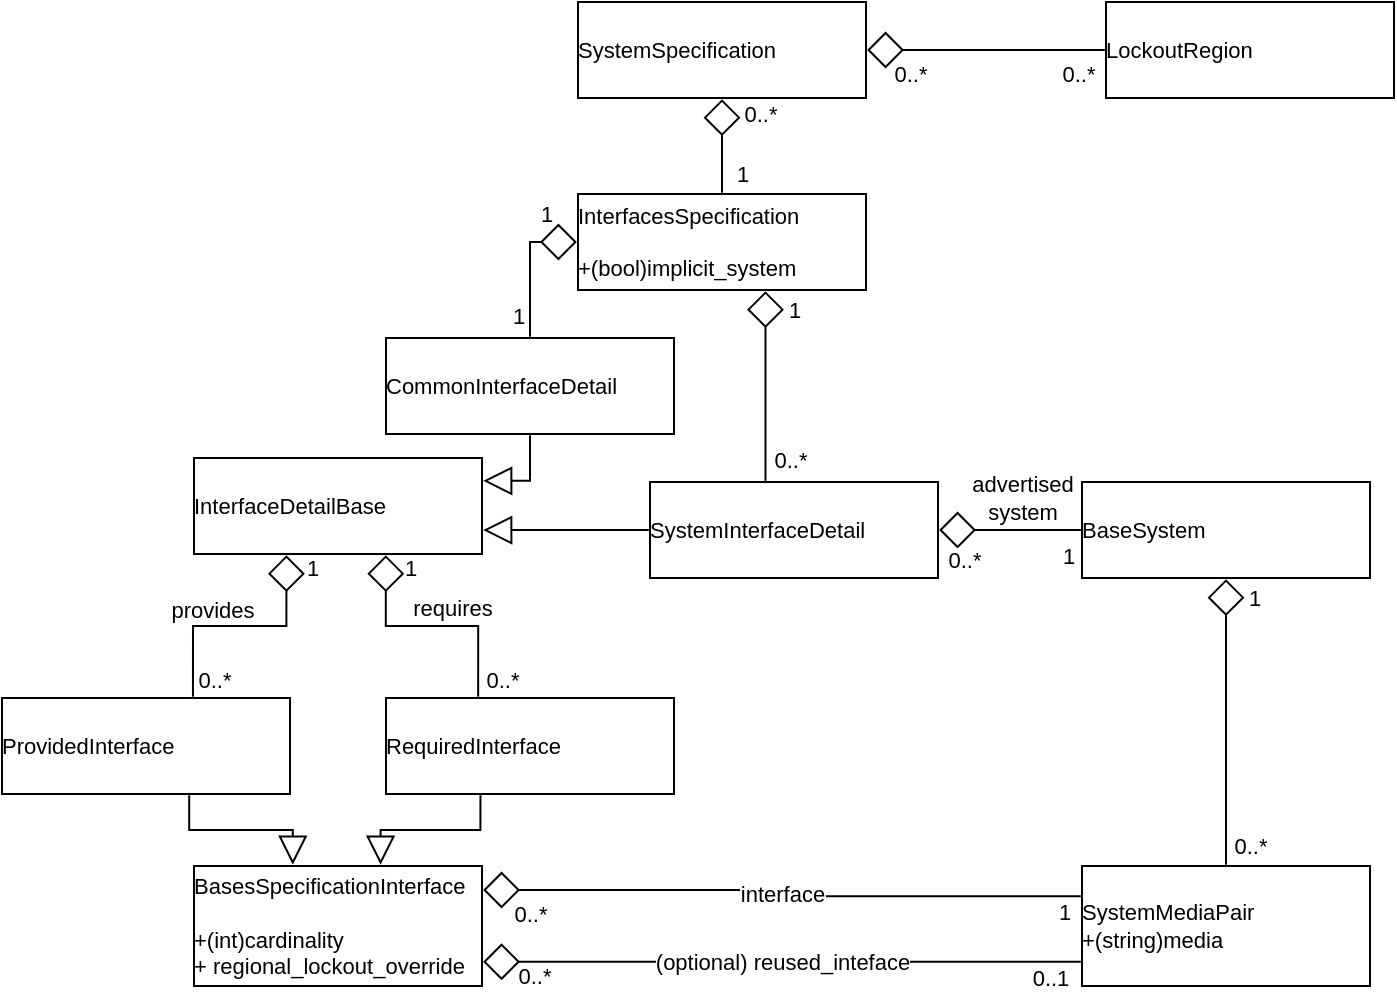 <mxfile version="14.2.4" type="device"><diagram id="UnpIyYflgCGFoDNCtXwu" name="Page-1"><mxGraphModel dx="342" dy="339" grid="1" gridSize="10" guides="1" tooltips="1" connect="1" arrows="1" fold="1" page="1" pageScale="1" pageWidth="850" pageHeight="1100" math="0" shadow="0"><root><mxCell id="0"/><mxCell id="1" parent="0"/><mxCell id="h4xNmKbroEOGANEQdTEj-1" value="SystemSpecification" style="html=1;overflow=block;blockSpacing=1;whiteSpace=wrap;whiteSpace=wrap;fontSize=11;fontColor=#000000;whiteSpace=wrap;fontFamily=Helvetica;align=left;spacing=0;" vertex="1" parent="1"><mxGeometry x="384" y="144" width="144" height="48" as="geometry"/></mxCell><mxCell id="h4xNmKbroEOGANEQdTEj-2" value="InterfacesSpecification&#10;&#10;+(bool)implicit_system" style="html=1;overflow=block;blockSpacing=1;whiteSpace=wrap;whiteSpace=wrap;fontSize=11;fontColor=#000000;whiteSpace=wrap;fontFamily=Helvetica;align=left;spacing=0;" vertex="1" parent="1"><mxGeometry x="384" y="240" width="144" height="48" as="geometry"/></mxCell><UserObject label="" lucidchartObjectId="zIdzppiSedmI" id="h4xNmKbroEOGANEQdTEj-3"><mxCell style="html=1;jettySize=18;whiteSpace=wrap;fontSize=11;fontFamily=Helvetica;rounded=1;arcSize=0;edgeStyle=orthogonalEdgeStyle;startArrow=diamond;startFill=0;startSize=16;;endArrow=none;;exitX=0.5;exitY=1.013;exitPerimeter=0;entryX=0.5;entryY=-0.012;entryPerimeter=0;" edge="1" parent="1" source="h4xNmKbroEOGANEQdTEj-1" target="h4xNmKbroEOGANEQdTEj-2" treatAsSingle="0"><mxGeometry width="100" height="100" relative="1" as="geometry"><Array as="points"/></mxGeometry></mxCell></UserObject><mxCell id="h4xNmKbroEOGANEQdTEj-4" value="  0..*" style="text;html=1;resizable=0;labelBackgroundColor=#ffffff;align=center;verticalAlign=middle;;fontSize=11;" vertex="1" parent="h4xNmKbroEOGANEQdTEj-3"><mxGeometry x="-0.848" relative="1" as="geometry"><mxPoint x="19" y="3.95" as="offset"/></mxGeometry></mxCell><mxCell id="h4xNmKbroEOGANEQdTEj-5" value="1" style="text;html=1;resizable=0;labelBackgroundColor=#ffffff;align=center;verticalAlign=middle;;fontSize=11;" vertex="1" parent="h4xNmKbroEOGANEQdTEj-3"><mxGeometry x="1" relative="1" as="geometry"><mxPoint x="10" y="-9.48" as="offset"/></mxGeometry></mxCell><mxCell id="h4xNmKbroEOGANEQdTEj-6" value="SystemInterfaceDetail" style="html=1;overflow=block;blockSpacing=1;whiteSpace=wrap;whiteSpace=wrap;fontSize=11;fontColor=#000000;whiteSpace=wrap;fontFamily=Helvetica;align=left;spacing=0;" vertex="1" parent="1"><mxGeometry x="420" y="384" width="144" height="48" as="geometry"/></mxCell><UserObject label="" lucidchartObjectId="6IdzciadtZL6" id="h4xNmKbroEOGANEQdTEj-7"><mxCell style="html=1;jettySize=18;whiteSpace=wrap;fontSize=11;fontFamily=Helvetica;rounded=1;arcSize=0;edgeStyle=orthogonalEdgeStyle;startArrow=diamond;startFill=0;startSize=16;;endArrow=none;;exitX=0.651;exitY=1.013;exitPerimeter=0;entryX=0.401;entryY=-0.012;entryPerimeter=0;" edge="1" parent="1" source="h4xNmKbroEOGANEQdTEj-2" target="h4xNmKbroEOGANEQdTEj-6" treatAsSingle="0"><mxGeometry width="100" height="100" relative="1" as="geometry"><Array as="points"/></mxGeometry></mxCell></UserObject><mxCell id="h4xNmKbroEOGANEQdTEj-8" value="  1" style="text;html=1;resizable=0;labelBackgroundColor=#ffffff;align=center;verticalAlign=middle;;fontSize=11;" vertex="1" parent="h4xNmKbroEOGANEQdTEj-7"><mxGeometry x="-0.642" relative="1" as="geometry"><mxPoint x="14.26" y="-7.77" as="offset"/></mxGeometry></mxCell><mxCell id="h4xNmKbroEOGANEQdTEj-9" value="0..*" style="text;html=1;resizable=0;labelBackgroundColor=#ffffff;align=center;verticalAlign=middle;;fontSize=11;" vertex="1" parent="h4xNmKbroEOGANEQdTEj-7"><mxGeometry x="1" relative="1" as="geometry"><mxPoint x="12.26" y="-10.48" as="offset"/></mxGeometry></mxCell><mxCell id="h4xNmKbroEOGANEQdTEj-10" value="BaseSystem" style="html=1;overflow=block;blockSpacing=1;whiteSpace=wrap;whiteSpace=wrap;fontSize=11;fontColor=#000000;whiteSpace=wrap;fontFamily=Helvetica;align=left;spacing=0;" vertex="1" parent="1"><mxGeometry x="636" y="384" width="144" height="48" as="geometry"/></mxCell><UserObject label="" lucidchartObjectId="LMdzZ3IP7iQA" id="h4xNmKbroEOGANEQdTEj-11"><mxCell style="html=1;jettySize=18;whiteSpace=wrap;fontSize=11;fontFamily=Helvetica;rounded=1;arcSize=0;edgeStyle=orthogonalEdgeStyle;startArrow=none;;endArrow=diamond;endFill=0;endSize=16;;exitX=-0.004;exitY=0.5;exitPerimeter=0;entryX=1.004;entryY=0.5;entryPerimeter=0;" edge="1" parent="1" source="h4xNmKbroEOGANEQdTEj-10" target="h4xNmKbroEOGANEQdTEj-6" treatAsSingle="0"><mxGeometry width="100" height="100" relative="1" as="geometry"><Array as="points"/></mxGeometry></mxCell></UserObject><mxCell id="h4xNmKbroEOGANEQdTEj-12" value="advertised&#10;system" style="text;html=1;resizable=0;labelBackgroundColor=#ffffff;align=center;verticalAlign=middle;fontColor=#000000;;fontSize=11;" vertex="1" parent="h4xNmKbroEOGANEQdTEj-11"><mxGeometry x="-0.161" relative="1" as="geometry"><mxPoint y="-16" as="offset"/></mxGeometry></mxCell><mxCell id="h4xNmKbroEOGANEQdTEj-13" value="1" style="text;html=1;resizable=0;labelBackgroundColor=#ffffff;align=center;verticalAlign=middle;;fontSize=11;" vertex="1" parent="h4xNmKbroEOGANEQdTEj-11"><mxGeometry x="-1" relative="1" as="geometry"><mxPoint x="-7" y="13" as="offset"/></mxGeometry></mxCell><mxCell id="h4xNmKbroEOGANEQdTEj-14" value="    0..*" style="text;html=1;resizable=0;labelBackgroundColor=#ffffff;align=center;verticalAlign=middle;;fontSize=11;" vertex="1" parent="h4xNmKbroEOGANEQdTEj-11"><mxGeometry x="1" relative="1" as="geometry"><mxPoint x="12.43" y="15" as="offset"/></mxGeometry></mxCell><mxCell id="h4xNmKbroEOGANEQdTEj-15" value="InterfaceDetailBase" style="html=1;overflow=block;blockSpacing=1;whiteSpace=wrap;whiteSpace=wrap;fontSize=11;fontColor=#000000;whiteSpace=wrap;fontFamily=Helvetica;align=left;spacing=0;" vertex="1" parent="1"><mxGeometry x="192" y="372" width="144" height="48" as="geometry"/></mxCell><UserObject label="" lucidchartObjectId="ONdzjwCScQRd" id="h4xNmKbroEOGANEQdTEj-16"><mxCell style="html=1;jettySize=18;whiteSpace=wrap;fontSize=11;fontFamily=Helvetica;rounded=1;arcSize=0;edgeStyle=orthogonalEdgeStyle;startArrow=none;;endArrow=block;endFill=0;endSize=12;;exitX=-0.004;exitY=0.5;exitPerimeter=0;entryX=1.004;entryY=0.751;entryPerimeter=0;" edge="1" parent="1" source="h4xNmKbroEOGANEQdTEj-6" target="h4xNmKbroEOGANEQdTEj-15"><mxGeometry width="100" height="100" relative="1" as="geometry"><Array as="points"/></mxGeometry></mxCell></UserObject><mxCell id="h4xNmKbroEOGANEQdTEj-17" value="ProvidedInterface" style="html=1;overflow=block;blockSpacing=1;whiteSpace=wrap;whiteSpace=wrap;fontSize=11;fontColor=#000000;whiteSpace=wrap;fontFamily=Helvetica;align=left;spacing=0;" vertex="1" parent="1"><mxGeometry x="96" y="492" width="144" height="48" as="geometry"/></mxCell><mxCell id="h4xNmKbroEOGANEQdTEj-18" value="RequiredInterface" style="html=1;overflow=block;blockSpacing=1;whiteSpace=wrap;whiteSpace=wrap;fontSize=11;fontColor=#000000;whiteSpace=wrap;fontFamily=Helvetica;align=left;spacing=0;" vertex="1" parent="1"><mxGeometry x="288" y="492" width="144" height="48" as="geometry"/></mxCell><mxCell id="h4xNmKbroEOGANEQdTEj-19" value="BasesSpecificationInterface&#10;&#10;+(int)cardinality&#10;+ regional_lockout_override" style="html=1;overflow=block;blockSpacing=1;whiteSpace=wrap;whiteSpace=wrap;fontSize=11;fontColor=#000000;whiteSpace=wrap;fontFamily=Helvetica;align=left;spacing=0;" vertex="1" parent="1"><mxGeometry x="192" y="576" width="144" height="60" as="geometry"/></mxCell><UserObject label="" lucidchartObjectId="JQdzZgxZUdj5" id="h4xNmKbroEOGANEQdTEj-20"><mxCell style="html=1;jettySize=18;whiteSpace=wrap;fontSize=11;fontFamily=Helvetica;rounded=1;arcSize=0;edgeStyle=orthogonalEdgeStyle;startArrow=diamond;startFill=0;startSize=16;;endArrow=none;;exitX=0.321;exitY=1.013;exitPerimeter=0;entryX=0.663;entryY=-0.012;entryPerimeter=0;" edge="1" parent="1" source="h4xNmKbroEOGANEQdTEj-15" target="h4xNmKbroEOGANEQdTEj-17" treatAsSingle="0"><mxGeometry width="100" height="100" relative="1" as="geometry"><Array as="points"/></mxGeometry></mxCell></UserObject><mxCell id="h4xNmKbroEOGANEQdTEj-21" value="provides" style="text;html=1;resizable=0;labelBackgroundColor=#ffffff;align=center;verticalAlign=middle;fontColor=#000000;;fontSize=11;" vertex="1" parent="h4xNmKbroEOGANEQdTEj-20"><mxGeometry x="-0.43" relative="1" as="geometry"><mxPoint x="-37.23" y="-6.34" as="offset"/></mxGeometry></mxCell><mxCell id="h4xNmKbroEOGANEQdTEj-22" value="  1" style="text;html=1;resizable=0;labelBackgroundColor=#ffffff;align=center;verticalAlign=middle;;fontSize=11;" vertex="1" parent="h4xNmKbroEOGANEQdTEj-20"><mxGeometry x="-1" relative="1" as="geometry"><mxPoint x="12.78" y="6.38" as="offset"/></mxGeometry></mxCell><mxCell id="h4xNmKbroEOGANEQdTEj-23" value="0..*" style="text;html=1;resizable=0;labelBackgroundColor=#ffffff;align=center;verticalAlign=middle;;fontSize=11;" vertex="1" parent="h4xNmKbroEOGANEQdTEj-20"><mxGeometry x="1" relative="1" as="geometry"><mxPoint x="10.53" y="-8.6" as="offset"/></mxGeometry></mxCell><UserObject label="" lucidchartObjectId="0Qdz0Hc-LbHH" id="h4xNmKbroEOGANEQdTEj-24"><mxCell style="html=1;jettySize=18;whiteSpace=wrap;fontSize=11;fontFamily=Helvetica;rounded=1;arcSize=0;edgeStyle=orthogonalEdgeStyle;startArrow=diamond;startFill=0;startSize=16;;endArrow=none;;exitX=0.666;exitY=1.013;exitPerimeter=0;entryX=0.32;entryY=-0.013;entryPerimeter=0;" edge="1" parent="1" source="h4xNmKbroEOGANEQdTEj-15" target="h4xNmKbroEOGANEQdTEj-18" treatAsSingle="0"><mxGeometry width="100" height="100" relative="1" as="geometry"><Array as="points"/></mxGeometry></mxCell></UserObject><mxCell id="h4xNmKbroEOGANEQdTEj-25" value="requires" style="text;html=1;resizable=0;labelBackgroundColor=#ffffff;align=center;verticalAlign=middle;fontColor=#000000;;fontSize=11;" vertex="1" parent="h4xNmKbroEOGANEQdTEj-24"><mxGeometry x="-0.447" relative="1" as="geometry"><mxPoint x="33.11" y="-6.2" as="offset"/></mxGeometry></mxCell><mxCell id="h4xNmKbroEOGANEQdTEj-26" value="  1" style="text;html=1;resizable=0;labelBackgroundColor=#ffffff;align=center;verticalAlign=middle;;fontSize=11;" vertex="1" parent="h4xNmKbroEOGANEQdTEj-24"><mxGeometry x="-1" relative="1" as="geometry"><mxPoint x="12.1" y="6" as="offset"/></mxGeometry></mxCell><mxCell id="h4xNmKbroEOGANEQdTEj-27" value="0..*" style="text;html=1;resizable=0;labelBackgroundColor=#ffffff;align=center;verticalAlign=middle;;fontSize=11;" vertex="1" parent="h4xNmKbroEOGANEQdTEj-24"><mxGeometry x="1" relative="1" as="geometry"><mxPoint x="11.92" y="-8.54" as="offset"/></mxGeometry></mxCell><UserObject label="" lucidchartObjectId="hRdzDinGdGw2" id="h4xNmKbroEOGANEQdTEj-28"><mxCell style="html=1;jettySize=18;whiteSpace=wrap;fontSize=11;fontFamily=Helvetica;rounded=1;arcSize=0;edgeStyle=orthogonalEdgeStyle;startArrow=none;;endArrow=block;endFill=0;endSize=12;;exitX=0.65;exitY=1.013;exitPerimeter=0;entryX=0.343;entryY=-0.01;entryPerimeter=0;" edge="1" parent="1" source="h4xNmKbroEOGANEQdTEj-17" target="h4xNmKbroEOGANEQdTEj-19"><mxGeometry width="100" height="100" relative="1" as="geometry"><Array as="points"/></mxGeometry></mxCell></UserObject><UserObject label="" lucidchartObjectId="sRdzmUZRfN7o" id="h4xNmKbroEOGANEQdTEj-29"><mxCell style="html=1;jettySize=18;whiteSpace=wrap;fontSize=11;fontFamily=Helvetica;rounded=1;arcSize=0;edgeStyle=orthogonalEdgeStyle;startArrow=none;;endArrow=block;endFill=0;endSize=12;;exitX=0.328;exitY=1.013;exitPerimeter=0;entryX=0.648;entryY=-0.01;entryPerimeter=0;" edge="1" parent="1" source="h4xNmKbroEOGANEQdTEj-18" target="h4xNmKbroEOGANEQdTEj-19"><mxGeometry width="100" height="100" relative="1" as="geometry"><Array as="points"/></mxGeometry></mxCell></UserObject><mxCell id="h4xNmKbroEOGANEQdTEj-30" value="SystemMediaPair&#10;+(string)media" style="html=1;overflow=block;blockSpacing=1;whiteSpace=wrap;whiteSpace=wrap;fontSize=11;fontColor=#000000;whiteSpace=wrap;fontFamily=Helvetica;align=left;spacing=0;" vertex="1" parent="1"><mxGeometry x="636" y="576" width="144" height="60" as="geometry"/></mxCell><UserObject label="" lucidchartObjectId="jTdzU_uOI4LK" id="h4xNmKbroEOGANEQdTEj-31"><mxCell style="html=1;jettySize=18;whiteSpace=wrap;fontSize=11;fontFamily=Helvetica;rounded=1;arcSize=0;edgeStyle=orthogonalEdgeStyle;startArrow=none;;endArrow=diamond;endFill=0;endSize=16;;exitX=-0.004;exitY=0.252;exitPerimeter=0;entryX=1.004;entryY=0.2;entryPerimeter=0;" edge="1" parent="1" source="h4xNmKbroEOGANEQdTEj-30" target="h4xNmKbroEOGANEQdTEj-19" treatAsSingle="0"><mxGeometry width="100" height="100" relative="1" as="geometry"><Array as="points"/></mxGeometry></mxCell></UserObject><mxCell id="h4xNmKbroEOGANEQdTEj-32" value="interface" style="text;html=1;resizable=0;labelBackgroundColor=#ffffff;align=center;verticalAlign=middle;fontColor=#000000;;fontSize=11;" vertex="1" parent="h4xNmKbroEOGANEQdTEj-31"><mxGeometry relative="1" as="geometry"/></mxCell><mxCell id="h4xNmKbroEOGANEQdTEj-33" value="1" style="text;html=1;resizable=0;labelBackgroundColor=#ffffff;align=center;verticalAlign=middle;;fontSize=11;" vertex="1" parent="h4xNmKbroEOGANEQdTEj-31"><mxGeometry x="-1" relative="1" as="geometry"><mxPoint x="-8.42" y="7.88" as="offset"/></mxGeometry></mxCell><mxCell id="h4xNmKbroEOGANEQdTEj-34" value="    0..*" style="text;html=1;resizable=0;labelBackgroundColor=#ffffff;align=center;verticalAlign=middle;;fontSize=11;" vertex="1" parent="h4xNmKbroEOGANEQdTEj-31"><mxGeometry x="1" relative="1" as="geometry"><mxPoint x="23.2" y="12" as="offset"/></mxGeometry></mxCell><mxCell id="h4xNmKbroEOGANEQdTEj-35" value="LockoutRegion" style="html=1;overflow=block;blockSpacing=1;whiteSpace=wrap;whiteSpace=wrap;fontSize=11;fontColor=#000000;whiteSpace=wrap;fontFamily=Helvetica;align=left;spacing=0;" vertex="1" parent="1"><mxGeometry x="648" y="144" width="144" height="48" as="geometry"/></mxCell><UserObject label="" lucidchartObjectId="KXdznjeHb8av" id="h4xNmKbroEOGANEQdTEj-36"><mxCell style="html=1;jettySize=18;whiteSpace=wrap;fontSize=11;fontFamily=Helvetica;rounded=1;arcSize=0;edgeStyle=orthogonalEdgeStyle;startArrow=none;;endArrow=diamond;endFill=0;endSize=16;;exitX=-0.004;exitY=0.5;exitPerimeter=0;entryX=1.004;entryY=0.5;entryPerimeter=0;" edge="1" parent="1" source="h4xNmKbroEOGANEQdTEj-35" target="h4xNmKbroEOGANEQdTEj-1" treatAsSingle="0"><mxGeometry width="100" height="100" relative="1" as="geometry"><Array as="points"/></mxGeometry></mxCell></UserObject><mxCell id="h4xNmKbroEOGANEQdTEj-37" value="0..*" style="text;html=1;resizable=0;labelBackgroundColor=#ffffff;align=center;verticalAlign=middle;;fontSize=11;" vertex="1" parent="h4xNmKbroEOGANEQdTEj-36"><mxGeometry x="-1" relative="1" as="geometry"><mxPoint x="-13.42" y="12" as="offset"/></mxGeometry></mxCell><mxCell id="h4xNmKbroEOGANEQdTEj-38" value="    0..*" style="text;html=1;resizable=0;labelBackgroundColor=#ffffff;align=center;verticalAlign=middle;;fontSize=11;" vertex="1" parent="h4xNmKbroEOGANEQdTEj-36"><mxGeometry x="1" relative="1" as="geometry"><mxPoint x="21.43" y="12" as="offset"/></mxGeometry></mxCell><UserObject label="" lucidchartObjectId="JYdzNYzHMvAK" id="h4xNmKbroEOGANEQdTEj-39"><mxCell style="html=1;jettySize=18;whiteSpace=wrap;fontSize=11;fontFamily=Helvetica;rounded=1;arcSize=0;edgeStyle=orthogonalEdgeStyle;startArrow=none;;endArrow=diamond;endFill=0;endSize=16;;exitX=0.5;exitY=-0.01;exitPerimeter=0;entryX=0.5;entryY=1.013;entryPerimeter=0;" edge="1" parent="1" source="h4xNmKbroEOGANEQdTEj-30" target="h4xNmKbroEOGANEQdTEj-10" treatAsSingle="0"><mxGeometry width="100" height="100" relative="1" as="geometry"><Array as="points"/></mxGeometry></mxCell></UserObject><mxCell id="h4xNmKbroEOGANEQdTEj-40" value="0..*" style="text;html=1;resizable=0;labelBackgroundColor=#ffffff;align=center;verticalAlign=middle;;fontSize=11;" vertex="1" parent="h4xNmKbroEOGANEQdTEj-39"><mxGeometry x="-0.888" relative="1" as="geometry"><mxPoint x="12" y="-2" as="offset"/></mxGeometry></mxCell><mxCell id="h4xNmKbroEOGANEQdTEj-41" value="  1" style="text;html=1;resizable=0;labelBackgroundColor=#ffffff;align=center;verticalAlign=middle;;fontSize=11;" vertex="1" parent="h4xNmKbroEOGANEQdTEj-39"><mxGeometry x="0.828" relative="1" as="geometry"><mxPoint x="14" y="-3" as="offset"/></mxGeometry></mxCell><mxCell id="h4xNmKbroEOGANEQdTEj-42" value="CommonInterfaceDetail" style="html=1;overflow=block;blockSpacing=1;whiteSpace=wrap;whiteSpace=wrap;fontSize=11;fontColor=#000000;whiteSpace=wrap;fontFamily=Helvetica;align=left;spacing=0;" vertex="1" parent="1"><mxGeometry x="288" y="312" width="144" height="48" as="geometry"/></mxCell><UserObject label="" lucidchartObjectId="s3dzhVF_VvPO" id="h4xNmKbroEOGANEQdTEj-43"><mxCell style="html=1;jettySize=18;whiteSpace=wrap;fontSize=11;fontFamily=Helvetica;rounded=1;arcSize=0;edgeStyle=orthogonalEdgeStyle;startArrow=none;;endArrow=block;endFill=0;endSize=12;;exitX=0.5;exitY=1.013;exitPerimeter=0;entryX=1.004;entryY=0.238;entryPerimeter=0;" edge="1" parent="1" source="h4xNmKbroEOGANEQdTEj-42" target="h4xNmKbroEOGANEQdTEj-15"><mxGeometry width="100" height="100" relative="1" as="geometry"><Array as="points"><mxPoint x="360" y="383"/></Array></mxGeometry></mxCell></UserObject><UserObject label="" lucidchartObjectId="I3dzKhFXtwNK" id="h4xNmKbroEOGANEQdTEj-44"><mxCell style="html=1;jettySize=18;whiteSpace=wrap;fontSize=11;fontFamily=Helvetica;rounded=1;arcSize=0;edgeStyle=orthogonalEdgeStyle;startArrow=none;;endArrow=diamond;endFill=0;endSize=16;;exitX=0.5;exitY=-0.012;exitPerimeter=0;entryX=-0.004;entryY=0.5;entryPerimeter=0;" edge="1" parent="1" source="h4xNmKbroEOGANEQdTEj-42" target="h4xNmKbroEOGANEQdTEj-2" treatAsSingle="0"><mxGeometry width="100" height="100" relative="1" as="geometry"><Array as="points"/></mxGeometry></mxCell></UserObject><mxCell id="h4xNmKbroEOGANEQdTEj-45" value="1" style="text;html=1;resizable=0;labelBackgroundColor=#ffffff;align=center;verticalAlign=middle;;fontSize=11;" vertex="1" parent="h4xNmKbroEOGANEQdTEj-44"><mxGeometry x="-1" relative="1" as="geometry"><mxPoint x="-6" y="-10.42" as="offset"/></mxGeometry></mxCell><mxCell id="h4xNmKbroEOGANEQdTEj-46" value="1" style="text;html=1;resizable=0;labelBackgroundColor=#ffffff;align=center;verticalAlign=middle;;fontSize=11;" vertex="1" parent="h4xNmKbroEOGANEQdTEj-44"><mxGeometry x="0.548" relative="1" as="geometry"><mxPoint y="-14.02" as="offset"/></mxGeometry></mxCell><UserObject label="" lucidchartObjectId="IiezA8aVwwrV" id="h4xNmKbroEOGANEQdTEj-47"><mxCell style="html=1;jettySize=18;whiteSpace=wrap;fontSize=11;fontFamily=Helvetica;rounded=1;arcSize=0;edgeStyle=orthogonalEdgeStyle;startArrow=none;;endArrow=diamond;endFill=0;endSize=16;;exitX=-0.004;exitY=0.798;exitPerimeter=0;entryX=1.004;entryY=0.798;entryPerimeter=0;" edge="1" parent="1" source="h4xNmKbroEOGANEQdTEj-30" target="h4xNmKbroEOGANEQdTEj-19" treatAsSingle="0"><mxGeometry width="100" height="100" relative="1" as="geometry"><Array as="points"/></mxGeometry></mxCell></UserObject><mxCell id="h4xNmKbroEOGANEQdTEj-48" value="(optional) reused_inteface" style="text;html=1;resizable=0;labelBackgroundColor=#ffffff;align=center;verticalAlign=middle;fontColor=#000000;;fontSize=11;" vertex="1" parent="h4xNmKbroEOGANEQdTEj-47"><mxGeometry relative="1" as="geometry"/></mxCell><mxCell id="h4xNmKbroEOGANEQdTEj-49" value="0..1" style="text;html=1;resizable=0;labelBackgroundColor=#ffffff;align=center;verticalAlign=middle;;fontSize=11;" vertex="1" parent="h4xNmKbroEOGANEQdTEj-47"><mxGeometry x="-1" relative="1" as="geometry"><mxPoint x="-15.42" y="8.12" as="offset"/></mxGeometry></mxCell><mxCell id="h4xNmKbroEOGANEQdTEj-50" value="    0..*" style="text;html=1;resizable=0;labelBackgroundColor=#ffffff;align=center;verticalAlign=middle;;fontSize=11;" vertex="1" parent="h4xNmKbroEOGANEQdTEj-47"><mxGeometry x="1" relative="1" as="geometry"><mxPoint x="25.43" y="7.12" as="offset"/></mxGeometry></mxCell></root></mxGraphModel></diagram></mxfile>
